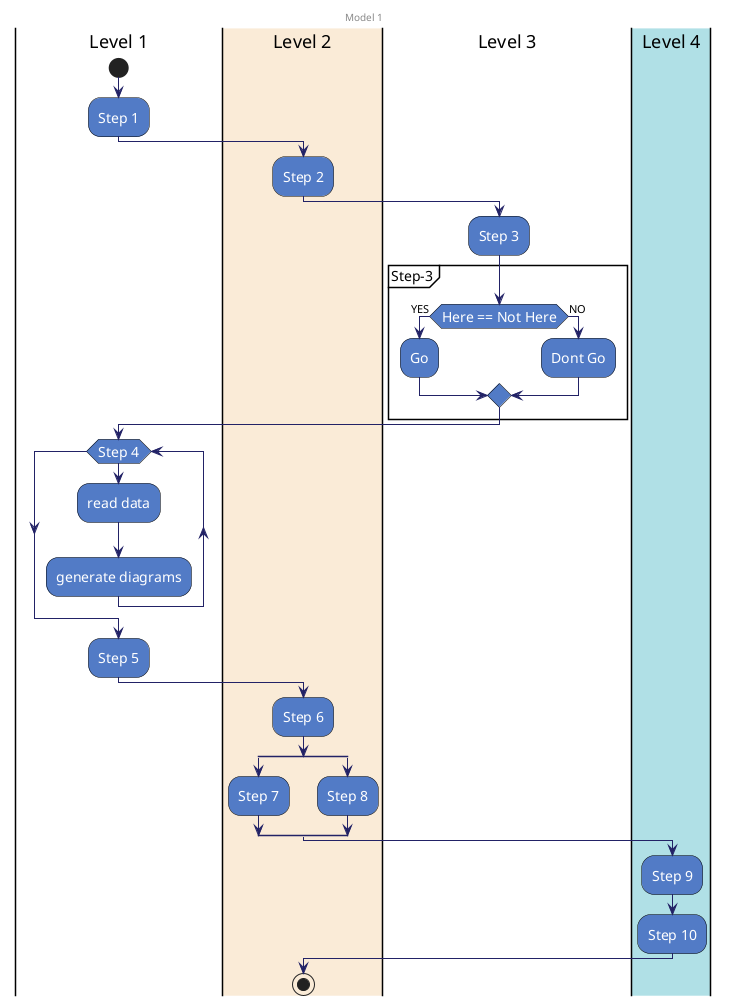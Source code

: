 @startuml

skinparam activity {
    FontColor          white
    FontSize           14
    AttributeFontname  Arial Narrow
    BackgroundColor    #527BC6
    BorderColor        black
    ArrowColor         #222266
}

center header
Model 1
endheader

|Level 1|
start
:Step 1;
|#AntiqueWhite|Level 2|
:Step 2;
|Level 3|
:Step 3;
partition Step-3 {
if (Here == Not Here) then
-> YES;
:Go;
else
-> NO;
:Dont Go;
endif
}
|Level 1|
while (Step 4)
	:read data;
	:generate diagrams;
	endwhile
:Step 5;
|Level 2|
:Step 6;
split
:Step 7;
split again
:Step 8;
end split
|#PowderBlue|Level 4|
:Step 9;
:Step 10;
|Level 2|
stop

@enduml
